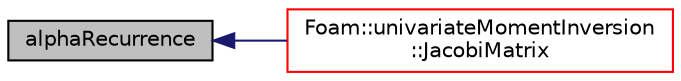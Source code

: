digraph "alphaRecurrence"
{
  bgcolor="transparent";
  edge [fontname="Helvetica",fontsize="10",labelfontname="Helvetica",labelfontsize="10"];
  node [fontname="Helvetica",fontsize="10",shape=record];
  rankdir="LR";
  Node1 [label="alphaRecurrence",height=0.2,width=0.4,color="black", fillcolor="grey75", style="filled", fontcolor="black"];
  Node1 -> Node2 [dir="back",color="midnightblue",fontsize="10",style="solid",fontname="Helvetica"];
  Node2 [label="Foam::univariateMomentInversion\l::JacobiMatrix",height=0.2,width=0.4,color="red",URL="$a00169.html#a7e65cdc9e809cd6a315bb1cc38135e3c",tooltip="Create Jacobi matrix. "];
}
